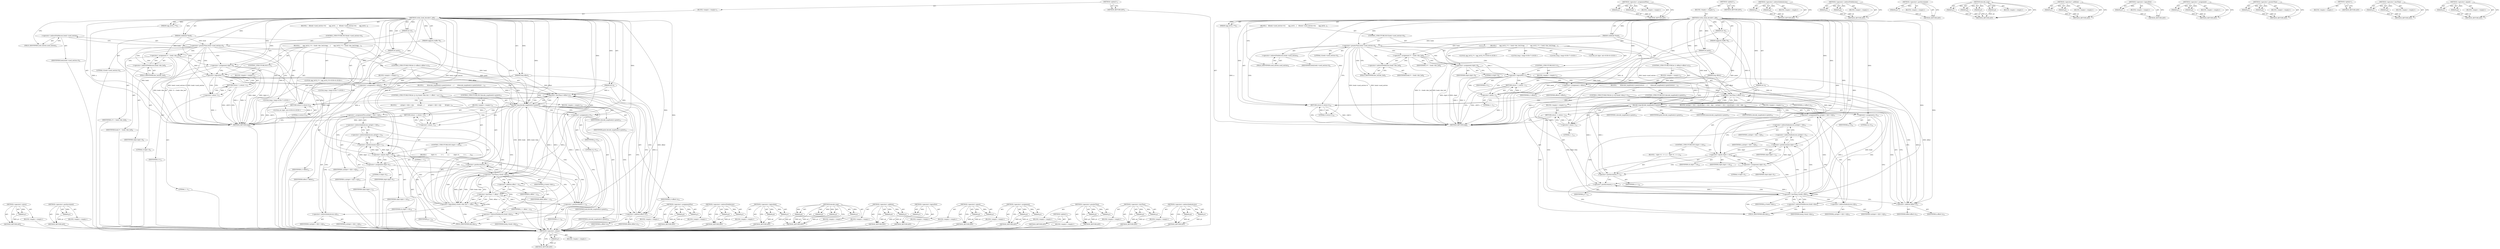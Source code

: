 digraph "&lt;operator&gt;.indirectIndexAccess" {
vulnerable_145 [label=<(METHOD,&lt;operator&gt;.minus)>];
vulnerable_146 [label=<(PARAM,p1)>];
vulnerable_147 [label=<(BLOCK,&lt;empty&gt;,&lt;empty&gt;)>];
vulnerable_148 [label=<(METHOD_RETURN,ANY)>];
vulnerable_170 [label=<(METHOD,&lt;operator&gt;.assignmentPlus)>];
vulnerable_171 [label=<(PARAM,p1)>];
vulnerable_172 [label=<(PARAM,p2)>];
vulnerable_173 [label=<(BLOCK,&lt;empty&gt;,&lt;empty&gt;)>];
vulnerable_174 [label=<(METHOD_RETURN,ANY)>];
vulnerable_6 [label=<(METHOD,&lt;global&gt;)<SUB>1</SUB>>];
vulnerable_7 [label=<(BLOCK,&lt;empty&gt;,&lt;empty&gt;)<SUB>1</SUB>>];
vulnerable_8 [label=<(METHOD,vorbis_book_decodevv_add)<SUB>1</SUB>>];
vulnerable_9 [label=<(PARAM,codebook *book)<SUB>1</SUB>>];
vulnerable_10 [label=<(PARAM,ogg_int32_t **a)<SUB>1</SUB>>];
vulnerable_11 [label=<(PARAM,long offset)<SUB>2</SUB>>];
vulnerable_12 [label=<(PARAM,int ch)<SUB>2</SUB>>];
vulnerable_13 [label=<(PARAM,oggpack_buffer *b)<SUB>3</SUB>>];
vulnerable_14 [label=<(PARAM,int n)<SUB>3</SUB>>];
vulnerable_15 [label=<(PARAM,int point)<SUB>3</SUB>>];
vulnerable_16 [label=<(BLOCK,{
   if(book-&gt;used_entries&gt;0){
 
     ogg_int32...,{
   if(book-&gt;used_entries&gt;0){
 
     ogg_int32...)<SUB>3</SUB>>];
vulnerable_17 [label=<(CONTROL_STRUCTURE,IF,if (book-&gt;used_entries&gt;0))<SUB>4</SUB>>];
vulnerable_18 [label=<(&lt;operator&gt;.greaterThan,book-&gt;used_entries&gt;0)<SUB>4</SUB>>];
vulnerable_19 [label=<(&lt;operator&gt;.indirectFieldAccess,book-&gt;used_entries)<SUB>4</SUB>>];
vulnerable_20 [label=<(IDENTIFIER,book,book-&gt;used_entries&gt;0)<SUB>4</SUB>>];
vulnerable_21 [label=<(FIELD_IDENTIFIER,used_entries,used_entries)<SUB>4</SUB>>];
vulnerable_22 [label=<(LITERAL,0,book-&gt;used_entries&gt;0)<SUB>4</SUB>>];
vulnerable_23 [label=<(BLOCK,{
 
     ogg_int32_t *v = book-&gt;dec_buf;//(ogg_...,{
 
     ogg_int32_t *v = book-&gt;dec_buf;//(ogg_...)<SUB>4</SUB>>];
vulnerable_24 [label="<(LOCAL,ogg_int32_t* v: ogg_int32_t*)<SUB>6</SUB>>"];
vulnerable_25 [label=<(&lt;operator&gt;.assignment,*v = book-&gt;dec_buf)<SUB>6</SUB>>];
vulnerable_26 [label=<(IDENTIFIER,v,*v = book-&gt;dec_buf)<SUB>6</SUB>>];
vulnerable_27 [label=<(&lt;operator&gt;.indirectFieldAccess,book-&gt;dec_buf)<SUB>6</SUB>>];
vulnerable_28 [label=<(IDENTIFIER,book,*v = book-&gt;dec_buf)<SUB>6</SUB>>];
vulnerable_29 [label=<(FIELD_IDENTIFIER,dec_buf,dec_buf)<SUB>6</SUB>>];
vulnerable_30 [label="<(LOCAL,long i: long)<SUB>7</SUB>>"];
vulnerable_31 [label="<(LOCAL,long j: long)<SUB>7</SUB>>"];
vulnerable_32 [label="<(LOCAL,int chptr: int)<SUB>8</SUB>>"];
vulnerable_33 [label=<(&lt;operator&gt;.assignment,chptr=0)<SUB>8</SUB>>];
vulnerable_34 [label=<(IDENTIFIER,chptr,chptr=0)<SUB>8</SUB>>];
vulnerable_35 [label=<(LITERAL,0,chptr=0)<SUB>8</SUB>>];
vulnerable_36 [label=<(CONTROL_STRUCTURE,IF,if (!v))<SUB>11</SUB>>];
vulnerable_37 [label=<(&lt;operator&gt;.logicalNot,!v)<SUB>11</SUB>>];
vulnerable_38 [label=<(IDENTIFIER,v,!v)<SUB>11</SUB>>];
vulnerable_39 [label=<(BLOCK,&lt;empty&gt;,&lt;empty&gt;)<SUB>11</SUB>>];
vulnerable_40 [label=<(RETURN,return -1;,return -1;)<SUB>11</SUB>>];
vulnerable_41 [label=<(&lt;operator&gt;.minus,-1)<SUB>11</SUB>>];
vulnerable_42 [label=<(LITERAL,1,-1)<SUB>11</SUB>>];
vulnerable_43 [label=<(CONTROL_STRUCTURE,FOR,for (i=offset;i&lt;offset+n;))<SUB>12</SUB>>];
vulnerable_44 [label=<(BLOCK,&lt;empty&gt;,&lt;empty&gt;)<SUB>12</SUB>>];
vulnerable_45 [label=<(&lt;operator&gt;.assignment,i=offset)<SUB>12</SUB>>];
vulnerable_46 [label=<(IDENTIFIER,i,i=offset)<SUB>12</SUB>>];
vulnerable_47 [label=<(IDENTIFIER,offset,i=offset)<SUB>12</SUB>>];
vulnerable_48 [label=<(&lt;operator&gt;.lessThan,i&lt;offset+n)<SUB>12</SUB>>];
vulnerable_49 [label=<(IDENTIFIER,i,i&lt;offset+n)<SUB>12</SUB>>];
vulnerable_50 [label=<(&lt;operator&gt;.addition,offset+n)<SUB>12</SUB>>];
vulnerable_51 [label=<(IDENTIFIER,offset,offset+n)<SUB>12</SUB>>];
vulnerable_52 [label=<(IDENTIFIER,n,offset+n)<SUB>12</SUB>>];
vulnerable_53 [label=<(BLOCK,{
       if(decode_map(book,b,v,point))return -...,{
       if(decode_map(book,b,v,point))return -...)<SUB>12</SUB>>];
vulnerable_54 [label=<(CONTROL_STRUCTURE,IF,if (decode_map(book,b,v,point)))<SUB>13</SUB>>];
vulnerable_55 [label=<(decode_map,decode_map(book,b,v,point))<SUB>13</SUB>>];
vulnerable_56 [label=<(IDENTIFIER,book,decode_map(book,b,v,point))<SUB>13</SUB>>];
vulnerable_57 [label=<(IDENTIFIER,b,decode_map(book,b,v,point))<SUB>13</SUB>>];
vulnerable_58 [label=<(IDENTIFIER,v,decode_map(book,b,v,point))<SUB>13</SUB>>];
vulnerable_59 [label=<(IDENTIFIER,point,decode_map(book,b,v,point))<SUB>13</SUB>>];
vulnerable_60 [label=<(BLOCK,&lt;empty&gt;,&lt;empty&gt;)<SUB>13</SUB>>];
vulnerable_61 [label=<(RETURN,return -1;,return -1;)<SUB>13</SUB>>];
vulnerable_62 [label=<(&lt;operator&gt;.minus,-1)<SUB>13</SUB>>];
vulnerable_63 [label=<(LITERAL,1,-1)<SUB>13</SUB>>];
vulnerable_64 [label=<(CONTROL_STRUCTURE,FOR,for (j=0;j&lt;book-&gt;dim;j++))<SUB>14</SUB>>];
vulnerable_65 [label=<(BLOCK,&lt;empty&gt;,&lt;empty&gt;)<SUB>14</SUB>>];
vulnerable_66 [label=<(&lt;operator&gt;.assignment,j=0)<SUB>14</SUB>>];
vulnerable_67 [label=<(IDENTIFIER,j,j=0)<SUB>14</SUB>>];
vulnerable_68 [label=<(LITERAL,0,j=0)<SUB>14</SUB>>];
vulnerable_69 [label=<(&lt;operator&gt;.lessThan,j&lt;book-&gt;dim)<SUB>14</SUB>>];
vulnerable_70 [label=<(IDENTIFIER,j,j&lt;book-&gt;dim)<SUB>14</SUB>>];
vulnerable_71 [label=<(&lt;operator&gt;.indirectFieldAccess,book-&gt;dim)<SUB>14</SUB>>];
vulnerable_72 [label=<(IDENTIFIER,book,j&lt;book-&gt;dim)<SUB>14</SUB>>];
vulnerable_73 [label=<(FIELD_IDENTIFIER,dim,dim)<SUB>14</SUB>>];
vulnerable_74 [label=<(&lt;operator&gt;.postIncrement,j++)<SUB>14</SUB>>];
vulnerable_75 [label=<(IDENTIFIER,j,j++)<SUB>14</SUB>>];
vulnerable_76 [label=<(BLOCK,{
	a[chptr++][i]+=v[j];
	if(chptr==ch){
	  chpt...,{
	a[chptr++][i]+=v[j];
	if(chptr==ch){
	  chpt...)<SUB>14</SUB>>];
vulnerable_77 [label=<(&lt;operator&gt;.assignmentPlus,a[chptr++][i]+=v[j])<SUB>15</SUB>>];
vulnerable_78 [label=<(&lt;operator&gt;.indirectIndexAccess,a[chptr++][i])<SUB>15</SUB>>];
vulnerable_79 [label=<(&lt;operator&gt;.indirectIndexAccess,a[chptr++])<SUB>15</SUB>>];
vulnerable_80 [label=<(IDENTIFIER,a,a[chptr++][i]+=v[j])<SUB>15</SUB>>];
vulnerable_81 [label=<(&lt;operator&gt;.postIncrement,chptr++)<SUB>15</SUB>>];
vulnerable_82 [label=<(IDENTIFIER,chptr,chptr++)<SUB>15</SUB>>];
vulnerable_83 [label=<(IDENTIFIER,i,a[chptr++][i]+=v[j])<SUB>15</SUB>>];
vulnerable_84 [label=<(&lt;operator&gt;.indirectIndexAccess,v[j])<SUB>15</SUB>>];
vulnerable_85 [label=<(IDENTIFIER,v,a[chptr++][i]+=v[j])<SUB>15</SUB>>];
vulnerable_86 [label=<(IDENTIFIER,j,a[chptr++][i]+=v[j])<SUB>15</SUB>>];
vulnerable_87 [label=<(CONTROL_STRUCTURE,IF,if (chptr==ch))<SUB>16</SUB>>];
vulnerable_88 [label=<(&lt;operator&gt;.equals,chptr==ch)<SUB>16</SUB>>];
vulnerable_89 [label=<(IDENTIFIER,chptr,chptr==ch)<SUB>16</SUB>>];
vulnerable_90 [label=<(IDENTIFIER,ch,chptr==ch)<SUB>16</SUB>>];
vulnerable_91 [label=<(BLOCK,{
	  chptr=0;
	  i++;
	},{
	  chptr=0;
	  i++;
	})<SUB>16</SUB>>];
vulnerable_92 [label=<(&lt;operator&gt;.assignment,chptr=0)<SUB>17</SUB>>];
vulnerable_93 [label=<(IDENTIFIER,chptr,chptr=0)<SUB>17</SUB>>];
vulnerable_94 [label=<(LITERAL,0,chptr=0)<SUB>17</SUB>>];
vulnerable_95 [label=<(&lt;operator&gt;.postIncrement,i++)<SUB>18</SUB>>];
vulnerable_96 [label=<(IDENTIFIER,i,i++)<SUB>18</SUB>>];
vulnerable_97 [label=<(RETURN,return 0;,return 0;)<SUB>24</SUB>>];
vulnerable_98 [label=<(LITERAL,0,return 0;)<SUB>24</SUB>>];
vulnerable_99 [label=<(METHOD_RETURN,long)<SUB>1</SUB>>];
vulnerable_101 [label=<(METHOD_RETURN,ANY)<SUB>1</SUB>>];
vulnerable_175 [label=<(METHOD,&lt;operator&gt;.indirectIndexAccess)>];
vulnerable_176 [label=<(PARAM,p1)>];
vulnerable_177 [label=<(PARAM,p2)>];
vulnerable_178 [label=<(BLOCK,&lt;empty&gt;,&lt;empty&gt;)>];
vulnerable_179 [label=<(METHOD_RETURN,ANY)>];
vulnerable_131 [label=<(METHOD,&lt;operator&gt;.indirectFieldAccess)>];
vulnerable_132 [label=<(PARAM,p1)>];
vulnerable_133 [label=<(PARAM,p2)>];
vulnerable_134 [label=<(BLOCK,&lt;empty&gt;,&lt;empty&gt;)>];
vulnerable_135 [label=<(METHOD_RETURN,ANY)>];
vulnerable_166 [label=<(METHOD,&lt;operator&gt;.postIncrement)>];
vulnerable_167 [label=<(PARAM,p1)>];
vulnerable_168 [label=<(BLOCK,&lt;empty&gt;,&lt;empty&gt;)>];
vulnerable_169 [label=<(METHOD_RETURN,ANY)>];
vulnerable_159 [label=<(METHOD,decode_map)>];
vulnerable_160 [label=<(PARAM,p1)>];
vulnerable_161 [label=<(PARAM,p2)>];
vulnerable_162 [label=<(PARAM,p3)>];
vulnerable_163 [label=<(PARAM,p4)>];
vulnerable_164 [label=<(BLOCK,&lt;empty&gt;,&lt;empty&gt;)>];
vulnerable_165 [label=<(METHOD_RETURN,ANY)>];
vulnerable_154 [label=<(METHOD,&lt;operator&gt;.addition)>];
vulnerable_155 [label=<(PARAM,p1)>];
vulnerable_156 [label=<(PARAM,p2)>];
vulnerable_157 [label=<(BLOCK,&lt;empty&gt;,&lt;empty&gt;)>];
vulnerable_158 [label=<(METHOD_RETURN,ANY)>];
vulnerable_141 [label=<(METHOD,&lt;operator&gt;.logicalNot)>];
vulnerable_142 [label=<(PARAM,p1)>];
vulnerable_143 [label=<(BLOCK,&lt;empty&gt;,&lt;empty&gt;)>];
vulnerable_144 [label=<(METHOD_RETURN,ANY)>];
vulnerable_136 [label=<(METHOD,&lt;operator&gt;.assignment)>];
vulnerable_137 [label=<(PARAM,p1)>];
vulnerable_138 [label=<(PARAM,p2)>];
vulnerable_139 [label=<(BLOCK,&lt;empty&gt;,&lt;empty&gt;)>];
vulnerable_140 [label=<(METHOD_RETURN,ANY)>];
vulnerable_126 [label=<(METHOD,&lt;operator&gt;.greaterThan)>];
vulnerable_127 [label=<(PARAM,p1)>];
vulnerable_128 [label=<(PARAM,p2)>];
vulnerable_129 [label=<(BLOCK,&lt;empty&gt;,&lt;empty&gt;)>];
vulnerable_130 [label=<(METHOD_RETURN,ANY)>];
vulnerable_120 [label=<(METHOD,&lt;global&gt;)<SUB>1</SUB>>];
vulnerable_121 [label=<(BLOCK,&lt;empty&gt;,&lt;empty&gt;)>];
vulnerable_122 [label=<(METHOD_RETURN,ANY)>];
vulnerable_149 [label=<(METHOD,&lt;operator&gt;.lessThan)>];
vulnerable_150 [label=<(PARAM,p1)>];
vulnerable_151 [label=<(PARAM,p2)>];
vulnerable_152 [label=<(BLOCK,&lt;empty&gt;,&lt;empty&gt;)>];
vulnerable_153 [label=<(METHOD_RETURN,ANY)>];
vulnerable_180 [label=<(METHOD,&lt;operator&gt;.equals)>];
vulnerable_181 [label=<(PARAM,p1)>];
vulnerable_182 [label=<(PARAM,p2)>];
vulnerable_183 [label=<(BLOCK,&lt;empty&gt;,&lt;empty&gt;)>];
vulnerable_184 [label=<(METHOD_RETURN,ANY)>];
fixed_151 [label=<(METHOD,&lt;operator&gt;.minus)>];
fixed_152 [label=<(PARAM,p1)>];
fixed_153 [label=<(BLOCK,&lt;empty&gt;,&lt;empty&gt;)>];
fixed_154 [label=<(METHOD_RETURN,ANY)>];
fixed_177 [label=<(METHOD,&lt;operator&gt;.postIncrement)>];
fixed_178 [label=<(PARAM,p1)>];
fixed_179 [label=<(BLOCK,&lt;empty&gt;,&lt;empty&gt;)>];
fixed_180 [label=<(METHOD_RETURN,ANY)>];
fixed_6 [label=<(METHOD,&lt;global&gt;)<SUB>1</SUB>>];
fixed_7 [label=<(BLOCK,&lt;empty&gt;,&lt;empty&gt;)<SUB>1</SUB>>];
fixed_8 [label=<(METHOD,vorbis_book_decodevv_add)<SUB>1</SUB>>];
fixed_9 [label=<(PARAM,codebook *book)<SUB>1</SUB>>];
fixed_10 [label=<(PARAM,ogg_int32_t **a)<SUB>1</SUB>>];
fixed_11 [label=<(PARAM,long offset)<SUB>2</SUB>>];
fixed_12 [label=<(PARAM,int ch)<SUB>2</SUB>>];
fixed_13 [label=<(PARAM,oggpack_buffer *b)<SUB>3</SUB>>];
fixed_14 [label=<(PARAM,int n)<SUB>3</SUB>>];
fixed_15 [label=<(PARAM,int point)<SUB>3</SUB>>];
fixed_16 [label=<(BLOCK,{
   if(book-&gt;used_entries&gt;0){
 
     ogg_int32...,{
   if(book-&gt;used_entries&gt;0){
 
     ogg_int32...)<SUB>3</SUB>>];
fixed_17 [label=<(CONTROL_STRUCTURE,IF,if (book-&gt;used_entries&gt;0))<SUB>4</SUB>>];
fixed_18 [label=<(&lt;operator&gt;.greaterThan,book-&gt;used_entries&gt;0)<SUB>4</SUB>>];
fixed_19 [label=<(&lt;operator&gt;.indirectFieldAccess,book-&gt;used_entries)<SUB>4</SUB>>];
fixed_20 [label=<(IDENTIFIER,book,book-&gt;used_entries&gt;0)<SUB>4</SUB>>];
fixed_21 [label=<(FIELD_IDENTIFIER,used_entries,used_entries)<SUB>4</SUB>>];
fixed_22 [label=<(LITERAL,0,book-&gt;used_entries&gt;0)<SUB>4</SUB>>];
fixed_23 [label=<(BLOCK,{
 
     ogg_int32_t *v = book-&gt;dec_buf;//(ogg_...,{
 
     ogg_int32_t *v = book-&gt;dec_buf;//(ogg_...)<SUB>4</SUB>>];
fixed_24 [label="<(LOCAL,ogg_int32_t* v: ogg_int32_t*)<SUB>6</SUB>>"];
fixed_25 [label=<(&lt;operator&gt;.assignment,*v = book-&gt;dec_buf)<SUB>6</SUB>>];
fixed_26 [label=<(IDENTIFIER,v,*v = book-&gt;dec_buf)<SUB>6</SUB>>];
fixed_27 [label=<(&lt;operator&gt;.indirectFieldAccess,book-&gt;dec_buf)<SUB>6</SUB>>];
fixed_28 [label=<(IDENTIFIER,book,*v = book-&gt;dec_buf)<SUB>6</SUB>>];
fixed_29 [label=<(FIELD_IDENTIFIER,dec_buf,dec_buf)<SUB>6</SUB>>];
fixed_30 [label="<(LOCAL,long i: long)<SUB>7</SUB>>"];
fixed_31 [label="<(LOCAL,long j: long)<SUB>7</SUB>>"];
fixed_32 [label="<(LOCAL,int chptr: int)<SUB>8</SUB>>"];
fixed_33 [label=<(&lt;operator&gt;.assignment,chptr=0)<SUB>8</SUB>>];
fixed_34 [label=<(IDENTIFIER,chptr,chptr=0)<SUB>8</SUB>>];
fixed_35 [label=<(LITERAL,0,chptr=0)<SUB>8</SUB>>];
fixed_36 [label=<(CONTROL_STRUCTURE,IF,if (!v))<SUB>11</SUB>>];
fixed_37 [label=<(&lt;operator&gt;.logicalNot,!v)<SUB>11</SUB>>];
fixed_38 [label=<(IDENTIFIER,v,!v)<SUB>11</SUB>>];
fixed_39 [label=<(BLOCK,&lt;empty&gt;,&lt;empty&gt;)<SUB>11</SUB>>];
fixed_40 [label=<(RETURN,return -1;,return -1;)<SUB>11</SUB>>];
fixed_41 [label=<(&lt;operator&gt;.minus,-1)<SUB>11</SUB>>];
fixed_42 [label=<(LITERAL,1,-1)<SUB>11</SUB>>];
fixed_43 [label=<(CONTROL_STRUCTURE,FOR,for (i=offset;i&lt;offset+n;))<SUB>12</SUB>>];
fixed_44 [label=<(BLOCK,&lt;empty&gt;,&lt;empty&gt;)<SUB>12</SUB>>];
fixed_45 [label=<(&lt;operator&gt;.assignment,i=offset)<SUB>12</SUB>>];
fixed_46 [label=<(IDENTIFIER,i,i=offset)<SUB>12</SUB>>];
fixed_47 [label=<(IDENTIFIER,offset,i=offset)<SUB>12</SUB>>];
fixed_48 [label=<(&lt;operator&gt;.lessThan,i&lt;offset+n)<SUB>12</SUB>>];
fixed_49 [label=<(IDENTIFIER,i,i&lt;offset+n)<SUB>12</SUB>>];
fixed_50 [label=<(&lt;operator&gt;.addition,offset+n)<SUB>12</SUB>>];
fixed_51 [label=<(IDENTIFIER,offset,offset+n)<SUB>12</SUB>>];
fixed_52 [label=<(IDENTIFIER,n,offset+n)<SUB>12</SUB>>];
fixed_53 [label=<(BLOCK,{
       if(decode_map(book,b,v,point))return -...,{
       if(decode_map(book,b,v,point))return -...)<SUB>12</SUB>>];
fixed_54 [label=<(CONTROL_STRUCTURE,IF,if (decode_map(book,b,v,point)))<SUB>13</SUB>>];
fixed_55 [label=<(decode_map,decode_map(book,b,v,point))<SUB>13</SUB>>];
fixed_56 [label=<(IDENTIFIER,book,decode_map(book,b,v,point))<SUB>13</SUB>>];
fixed_57 [label=<(IDENTIFIER,b,decode_map(book,b,v,point))<SUB>13</SUB>>];
fixed_58 [label=<(IDENTIFIER,v,decode_map(book,b,v,point))<SUB>13</SUB>>];
fixed_59 [label=<(IDENTIFIER,point,decode_map(book,b,v,point))<SUB>13</SUB>>];
fixed_60 [label=<(BLOCK,&lt;empty&gt;,&lt;empty&gt;)<SUB>13</SUB>>];
fixed_61 [label=<(RETURN,return -1;,return -1;)<SUB>13</SUB>>];
fixed_62 [label=<(&lt;operator&gt;.minus,-1)<SUB>13</SUB>>];
fixed_63 [label=<(LITERAL,1,-1)<SUB>13</SUB>>];
fixed_64 [label=<(CONTROL_STRUCTURE,FOR,for (j=0;j&lt;book-&gt;dim &amp;&amp; i &lt; offset + n;j++))<SUB>14</SUB>>];
fixed_65 [label=<(BLOCK,&lt;empty&gt;,&lt;empty&gt;)<SUB>14</SUB>>];
fixed_66 [label=<(&lt;operator&gt;.assignment,j=0)<SUB>14</SUB>>];
fixed_67 [label=<(IDENTIFIER,j,j=0)<SUB>14</SUB>>];
fixed_68 [label=<(LITERAL,0,j=0)<SUB>14</SUB>>];
fixed_69 [label=<(&lt;operator&gt;.logicalAnd,j&lt;book-&gt;dim &amp;&amp; i &lt; offset + n)<SUB>14</SUB>>];
fixed_70 [label=<(&lt;operator&gt;.lessThan,j&lt;book-&gt;dim)<SUB>14</SUB>>];
fixed_71 [label=<(IDENTIFIER,j,j&lt;book-&gt;dim)<SUB>14</SUB>>];
fixed_72 [label=<(&lt;operator&gt;.indirectFieldAccess,book-&gt;dim)<SUB>14</SUB>>];
fixed_73 [label=<(IDENTIFIER,book,j&lt;book-&gt;dim)<SUB>14</SUB>>];
fixed_74 [label=<(FIELD_IDENTIFIER,dim,dim)<SUB>14</SUB>>];
fixed_75 [label=<(&lt;operator&gt;.lessThan,i &lt; offset + n)<SUB>14</SUB>>];
fixed_76 [label=<(IDENTIFIER,i,i &lt; offset + n)<SUB>14</SUB>>];
fixed_77 [label=<(&lt;operator&gt;.addition,offset + n)<SUB>14</SUB>>];
fixed_78 [label=<(IDENTIFIER,offset,offset + n)<SUB>14</SUB>>];
fixed_79 [label=<(IDENTIFIER,n,offset + n)<SUB>14</SUB>>];
fixed_80 [label=<(&lt;operator&gt;.postIncrement,j++)<SUB>14</SUB>>];
fixed_81 [label=<(IDENTIFIER,j,j++)<SUB>14</SUB>>];
fixed_82 [label=<(BLOCK,{
        a[chptr++][i]+=v[j];
        if(chptr...,{
        a[chptr++][i]+=v[j];
        if(chptr...)<SUB>14</SUB>>];
fixed_83 [label=<(&lt;operator&gt;.assignmentPlus,a[chptr++][i]+=v[j])<SUB>15</SUB>>];
fixed_84 [label=<(&lt;operator&gt;.indirectIndexAccess,a[chptr++][i])<SUB>15</SUB>>];
fixed_85 [label=<(&lt;operator&gt;.indirectIndexAccess,a[chptr++])<SUB>15</SUB>>];
fixed_86 [label=<(IDENTIFIER,a,a[chptr++][i]+=v[j])<SUB>15</SUB>>];
fixed_87 [label=<(&lt;operator&gt;.postIncrement,chptr++)<SUB>15</SUB>>];
fixed_88 [label=<(IDENTIFIER,chptr,chptr++)<SUB>15</SUB>>];
fixed_89 [label=<(IDENTIFIER,i,a[chptr++][i]+=v[j])<SUB>15</SUB>>];
fixed_90 [label=<(&lt;operator&gt;.indirectIndexAccess,v[j])<SUB>15</SUB>>];
fixed_91 [label=<(IDENTIFIER,v,a[chptr++][i]+=v[j])<SUB>15</SUB>>];
fixed_92 [label=<(IDENTIFIER,j,a[chptr++][i]+=v[j])<SUB>15</SUB>>];
fixed_93 [label=<(CONTROL_STRUCTURE,IF,if (chptr==ch))<SUB>16</SUB>>];
fixed_94 [label=<(&lt;operator&gt;.equals,chptr==ch)<SUB>16</SUB>>];
fixed_95 [label=<(IDENTIFIER,chptr,chptr==ch)<SUB>16</SUB>>];
fixed_96 [label=<(IDENTIFIER,ch,chptr==ch)<SUB>16</SUB>>];
fixed_97 [label=<(BLOCK,{
          chptr=0;
          i++;
        },{
          chptr=0;
          i++;
        })<SUB>16</SUB>>];
fixed_98 [label=<(&lt;operator&gt;.assignment,chptr=0)<SUB>17</SUB>>];
fixed_99 [label=<(IDENTIFIER,chptr,chptr=0)<SUB>17</SUB>>];
fixed_100 [label=<(LITERAL,0,chptr=0)<SUB>17</SUB>>];
fixed_101 [label=<(&lt;operator&gt;.postIncrement,i++)<SUB>18</SUB>>];
fixed_102 [label=<(IDENTIFIER,i,i++)<SUB>18</SUB>>];
fixed_103 [label=<(RETURN,return 0;,return 0;)<SUB>24</SUB>>];
fixed_104 [label=<(LITERAL,0,return 0;)<SUB>24</SUB>>];
fixed_105 [label=<(METHOD_RETURN,long)<SUB>1</SUB>>];
fixed_107 [label=<(METHOD_RETURN,ANY)<SUB>1</SUB>>];
fixed_181 [label=<(METHOD,&lt;operator&gt;.assignmentPlus)>];
fixed_182 [label=<(PARAM,p1)>];
fixed_183 [label=<(PARAM,p2)>];
fixed_184 [label=<(BLOCK,&lt;empty&gt;,&lt;empty&gt;)>];
fixed_185 [label=<(METHOD_RETURN,ANY)>];
fixed_137 [label=<(METHOD,&lt;operator&gt;.indirectFieldAccess)>];
fixed_138 [label=<(PARAM,p1)>];
fixed_139 [label=<(PARAM,p2)>];
fixed_140 [label=<(BLOCK,&lt;empty&gt;,&lt;empty&gt;)>];
fixed_141 [label=<(METHOD_RETURN,ANY)>];
fixed_172 [label=<(METHOD,&lt;operator&gt;.logicalAnd)>];
fixed_173 [label=<(PARAM,p1)>];
fixed_174 [label=<(PARAM,p2)>];
fixed_175 [label=<(BLOCK,&lt;empty&gt;,&lt;empty&gt;)>];
fixed_176 [label=<(METHOD_RETURN,ANY)>];
fixed_165 [label=<(METHOD,decode_map)>];
fixed_166 [label=<(PARAM,p1)>];
fixed_167 [label=<(PARAM,p2)>];
fixed_168 [label=<(PARAM,p3)>];
fixed_169 [label=<(PARAM,p4)>];
fixed_170 [label=<(BLOCK,&lt;empty&gt;,&lt;empty&gt;)>];
fixed_171 [label=<(METHOD_RETURN,ANY)>];
fixed_160 [label=<(METHOD,&lt;operator&gt;.addition)>];
fixed_161 [label=<(PARAM,p1)>];
fixed_162 [label=<(PARAM,p2)>];
fixed_163 [label=<(BLOCK,&lt;empty&gt;,&lt;empty&gt;)>];
fixed_164 [label=<(METHOD_RETURN,ANY)>];
fixed_147 [label=<(METHOD,&lt;operator&gt;.logicalNot)>];
fixed_148 [label=<(PARAM,p1)>];
fixed_149 [label=<(BLOCK,&lt;empty&gt;,&lt;empty&gt;)>];
fixed_150 [label=<(METHOD_RETURN,ANY)>];
fixed_191 [label=<(METHOD,&lt;operator&gt;.equals)>];
fixed_192 [label=<(PARAM,p1)>];
fixed_193 [label=<(PARAM,p2)>];
fixed_194 [label=<(BLOCK,&lt;empty&gt;,&lt;empty&gt;)>];
fixed_195 [label=<(METHOD_RETURN,ANY)>];
fixed_142 [label=<(METHOD,&lt;operator&gt;.assignment)>];
fixed_143 [label=<(PARAM,p1)>];
fixed_144 [label=<(PARAM,p2)>];
fixed_145 [label=<(BLOCK,&lt;empty&gt;,&lt;empty&gt;)>];
fixed_146 [label=<(METHOD_RETURN,ANY)>];
fixed_132 [label=<(METHOD,&lt;operator&gt;.greaterThan)>];
fixed_133 [label=<(PARAM,p1)>];
fixed_134 [label=<(PARAM,p2)>];
fixed_135 [label=<(BLOCK,&lt;empty&gt;,&lt;empty&gt;)>];
fixed_136 [label=<(METHOD_RETURN,ANY)>];
fixed_126 [label=<(METHOD,&lt;global&gt;)<SUB>1</SUB>>];
fixed_127 [label=<(BLOCK,&lt;empty&gt;,&lt;empty&gt;)>];
fixed_128 [label=<(METHOD_RETURN,ANY)>];
fixed_155 [label=<(METHOD,&lt;operator&gt;.lessThan)>];
fixed_156 [label=<(PARAM,p1)>];
fixed_157 [label=<(PARAM,p2)>];
fixed_158 [label=<(BLOCK,&lt;empty&gt;,&lt;empty&gt;)>];
fixed_159 [label=<(METHOD_RETURN,ANY)>];
fixed_186 [label=<(METHOD,&lt;operator&gt;.indirectIndexAccess)>];
fixed_187 [label=<(PARAM,p1)>];
fixed_188 [label=<(PARAM,p2)>];
fixed_189 [label=<(BLOCK,&lt;empty&gt;,&lt;empty&gt;)>];
fixed_190 [label=<(METHOD_RETURN,ANY)>];
vulnerable_145 -> vulnerable_146  [key=0, label="AST: "];
vulnerable_145 -> vulnerable_146  [key=1, label="DDG: "];
vulnerable_145 -> vulnerable_147  [key=0, label="AST: "];
vulnerable_145 -> vulnerable_148  [key=0, label="AST: "];
vulnerable_145 -> vulnerable_148  [key=1, label="CFG: "];
vulnerable_146 -> vulnerable_148  [key=0, label="DDG: p1"];
vulnerable_170 -> vulnerable_171  [key=0, label="AST: "];
vulnerable_170 -> vulnerable_171  [key=1, label="DDG: "];
vulnerable_170 -> vulnerable_173  [key=0, label="AST: "];
vulnerable_170 -> vulnerable_172  [key=0, label="AST: "];
vulnerable_170 -> vulnerable_172  [key=1, label="DDG: "];
vulnerable_170 -> vulnerable_174  [key=0, label="AST: "];
vulnerable_170 -> vulnerable_174  [key=1, label="CFG: "];
vulnerable_171 -> vulnerable_174  [key=0, label="DDG: p1"];
vulnerable_172 -> vulnerable_174  [key=0, label="DDG: p2"];
vulnerable_6 -> vulnerable_7  [key=0, label="AST: "];
vulnerable_6 -> vulnerable_101  [key=0, label="AST: "];
vulnerable_6 -> vulnerable_101  [key=1, label="CFG: "];
vulnerable_7 -> vulnerable_8  [key=0, label="AST: "];
vulnerable_8 -> vulnerable_9  [key=0, label="AST: "];
vulnerable_8 -> vulnerable_9  [key=1, label="DDG: "];
vulnerable_8 -> vulnerable_10  [key=0, label="AST: "];
vulnerable_8 -> vulnerable_10  [key=1, label="DDG: "];
vulnerable_8 -> vulnerable_11  [key=0, label="AST: "];
vulnerable_8 -> vulnerable_11  [key=1, label="DDG: "];
vulnerable_8 -> vulnerable_12  [key=0, label="AST: "];
vulnerable_8 -> vulnerable_12  [key=1, label="DDG: "];
vulnerable_8 -> vulnerable_13  [key=0, label="AST: "];
vulnerable_8 -> vulnerable_13  [key=1, label="DDG: "];
vulnerable_8 -> vulnerable_14  [key=0, label="AST: "];
vulnerable_8 -> vulnerable_14  [key=1, label="DDG: "];
vulnerable_8 -> vulnerable_15  [key=0, label="AST: "];
vulnerable_8 -> vulnerable_15  [key=1, label="DDG: "];
vulnerable_8 -> vulnerable_16  [key=0, label="AST: "];
vulnerable_8 -> vulnerable_99  [key=0, label="AST: "];
vulnerable_8 -> vulnerable_21  [key=0, label="CFG: "];
vulnerable_8 -> vulnerable_97  [key=0, label="DDG: "];
vulnerable_8 -> vulnerable_98  [key=0, label="DDG: "];
vulnerable_8 -> vulnerable_18  [key=0, label="DDG: "];
vulnerable_8 -> vulnerable_33  [key=0, label="DDG: "];
vulnerable_8 -> vulnerable_37  [key=0, label="DDG: "];
vulnerable_8 -> vulnerable_45  [key=0, label="DDG: "];
vulnerable_8 -> vulnerable_48  [key=0, label="DDG: "];
vulnerable_8 -> vulnerable_50  [key=0, label="DDG: "];
vulnerable_8 -> vulnerable_41  [key=0, label="DDG: "];
vulnerable_8 -> vulnerable_55  [key=0, label="DDG: "];
vulnerable_8 -> vulnerable_66  [key=0, label="DDG: "];
vulnerable_8 -> vulnerable_69  [key=0, label="DDG: "];
vulnerable_8 -> vulnerable_74  [key=0, label="DDG: "];
vulnerable_8 -> vulnerable_62  [key=0, label="DDG: "];
vulnerable_8 -> vulnerable_88  [key=0, label="DDG: "];
vulnerable_8 -> vulnerable_92  [key=0, label="DDG: "];
vulnerable_8 -> vulnerable_95  [key=0, label="DDG: "];
vulnerable_8 -> vulnerable_81  [key=0, label="DDG: "];
vulnerable_9 -> vulnerable_99  [key=0, label="DDG: book"];
vulnerable_9 -> vulnerable_18  [key=0, label="DDG: book"];
vulnerable_9 -> vulnerable_25  [key=0, label="DDG: book"];
vulnerable_9 -> vulnerable_55  [key=0, label="DDG: book"];
vulnerable_10 -> vulnerable_99  [key=0, label="DDG: a"];
vulnerable_11 -> vulnerable_99  [key=0, label="DDG: offset"];
vulnerable_11 -> vulnerable_45  [key=0, label="DDG: offset"];
vulnerable_11 -> vulnerable_48  [key=0, label="DDG: offset"];
vulnerable_11 -> vulnerable_50  [key=0, label="DDG: offset"];
vulnerable_12 -> vulnerable_99  [key=0, label="DDG: ch"];
vulnerable_12 -> vulnerable_88  [key=0, label="DDG: ch"];
vulnerable_13 -> vulnerable_99  [key=0, label="DDG: b"];
vulnerable_13 -> vulnerable_55  [key=0, label="DDG: b"];
vulnerable_14 -> vulnerable_99  [key=0, label="DDG: n"];
vulnerable_14 -> vulnerable_48  [key=0, label="DDG: n"];
vulnerable_14 -> vulnerable_50  [key=0, label="DDG: n"];
vulnerable_15 -> vulnerable_99  [key=0, label="DDG: point"];
vulnerable_15 -> vulnerable_55  [key=0, label="DDG: point"];
vulnerable_16 -> vulnerable_17  [key=0, label="AST: "];
vulnerable_16 -> vulnerable_97  [key=0, label="AST: "];
vulnerable_17 -> vulnerable_18  [key=0, label="AST: "];
vulnerable_17 -> vulnerable_23  [key=0, label="AST: "];
vulnerable_18 -> vulnerable_19  [key=0, label="AST: "];
vulnerable_18 -> vulnerable_22  [key=0, label="AST: "];
vulnerable_18 -> vulnerable_29  [key=0, label="CFG: "];
vulnerable_18 -> vulnerable_29  [key=1, label="CDG: "];
vulnerable_18 -> vulnerable_97  [key=0, label="CFG: "];
vulnerable_18 -> vulnerable_97  [key=1, label="CDG: "];
vulnerable_18 -> vulnerable_99  [key=0, label="DDG: book-&gt;used_entries"];
vulnerable_18 -> vulnerable_99  [key=1, label="DDG: book-&gt;used_entries&gt;0"];
vulnerable_18 -> vulnerable_55  [key=0, label="DDG: book-&gt;used_entries"];
vulnerable_18 -> vulnerable_37  [key=0, label="CDG: "];
vulnerable_18 -> vulnerable_25  [key=0, label="CDG: "];
vulnerable_18 -> vulnerable_27  [key=0, label="CDG: "];
vulnerable_18 -> vulnerable_33  [key=0, label="CDG: "];
vulnerable_19 -> vulnerable_20  [key=0, label="AST: "];
vulnerable_19 -> vulnerable_21  [key=0, label="AST: "];
vulnerable_19 -> vulnerable_18  [key=0, label="CFG: "];
vulnerable_21 -> vulnerable_19  [key=0, label="CFG: "];
vulnerable_23 -> vulnerable_24  [key=0, label="AST: "];
vulnerable_23 -> vulnerable_25  [key=0, label="AST: "];
vulnerable_23 -> vulnerable_30  [key=0, label="AST: "];
vulnerable_23 -> vulnerable_31  [key=0, label="AST: "];
vulnerable_23 -> vulnerable_32  [key=0, label="AST: "];
vulnerable_23 -> vulnerable_33  [key=0, label="AST: "];
vulnerable_23 -> vulnerable_36  [key=0, label="AST: "];
vulnerable_23 -> vulnerable_43  [key=0, label="AST: "];
vulnerable_25 -> vulnerable_26  [key=0, label="AST: "];
vulnerable_25 -> vulnerable_27  [key=0, label="AST: "];
vulnerable_25 -> vulnerable_33  [key=0, label="CFG: "];
vulnerable_25 -> vulnerable_99  [key=0, label="DDG: book-&gt;dec_buf"];
vulnerable_25 -> vulnerable_99  [key=1, label="DDG: *v = book-&gt;dec_buf"];
vulnerable_25 -> vulnerable_37  [key=0, label="DDG: v"];
vulnerable_27 -> vulnerable_28  [key=0, label="AST: "];
vulnerable_27 -> vulnerable_29  [key=0, label="AST: "];
vulnerable_27 -> vulnerable_25  [key=0, label="CFG: "];
vulnerable_29 -> vulnerable_27  [key=0, label="CFG: "];
vulnerable_33 -> vulnerable_34  [key=0, label="AST: "];
vulnerable_33 -> vulnerable_35  [key=0, label="AST: "];
vulnerable_33 -> vulnerable_37  [key=0, label="CFG: "];
vulnerable_33 -> vulnerable_99  [key=0, label="DDG: chptr"];
vulnerable_33 -> vulnerable_99  [key=1, label="DDG: chptr=0"];
vulnerable_33 -> vulnerable_81  [key=0, label="DDG: chptr"];
vulnerable_36 -> vulnerable_37  [key=0, label="AST: "];
vulnerable_36 -> vulnerable_39  [key=0, label="AST: "];
vulnerable_37 -> vulnerable_38  [key=0, label="AST: "];
vulnerable_37 -> vulnerable_41  [key=0, label="CFG: "];
vulnerable_37 -> vulnerable_41  [key=1, label="CDG: "];
vulnerable_37 -> vulnerable_45  [key=0, label="CFG: "];
vulnerable_37 -> vulnerable_45  [key=1, label="CDG: "];
vulnerable_37 -> vulnerable_99  [key=0, label="DDG: v"];
vulnerable_37 -> vulnerable_99  [key=1, label="DDG: !v"];
vulnerable_37 -> vulnerable_55  [key=0, label="DDG: v"];
vulnerable_37 -> vulnerable_48  [key=0, label="CDG: "];
vulnerable_37 -> vulnerable_40  [key=0, label="CDG: "];
vulnerable_37 -> vulnerable_50  [key=0, label="CDG: "];
vulnerable_39 -> vulnerable_40  [key=0, label="AST: "];
vulnerable_40 -> vulnerable_41  [key=0, label="AST: "];
vulnerable_40 -> vulnerable_99  [key=0, label="CFG: "];
vulnerable_40 -> vulnerable_99  [key=1, label="DDG: &lt;RET&gt;"];
vulnerable_41 -> vulnerable_42  [key=0, label="AST: "];
vulnerable_41 -> vulnerable_40  [key=0, label="CFG: "];
vulnerable_41 -> vulnerable_40  [key=1, label="DDG: -1"];
vulnerable_41 -> vulnerable_99  [key=0, label="DDG: -1"];
vulnerable_43 -> vulnerable_44  [key=0, label="AST: "];
vulnerable_43 -> vulnerable_48  [key=0, label="AST: "];
vulnerable_43 -> vulnerable_53  [key=0, label="AST: "];
vulnerable_44 -> vulnerable_45  [key=0, label="AST: "];
vulnerable_45 -> vulnerable_46  [key=0, label="AST: "];
vulnerable_45 -> vulnerable_47  [key=0, label="AST: "];
vulnerable_45 -> vulnerable_50  [key=0, label="CFG: "];
vulnerable_45 -> vulnerable_48  [key=0, label="DDG: i"];
vulnerable_48 -> vulnerable_49  [key=0, label="AST: "];
vulnerable_48 -> vulnerable_50  [key=0, label="AST: "];
vulnerable_48 -> vulnerable_55  [key=0, label="CFG: "];
vulnerable_48 -> vulnerable_55  [key=1, label="CDG: "];
vulnerable_48 -> vulnerable_97  [key=0, label="CFG: "];
vulnerable_48 -> vulnerable_97  [key=1, label="CDG: "];
vulnerable_48 -> vulnerable_95  [key=0, label="DDG: i"];
vulnerable_50 -> vulnerable_51  [key=0, label="AST: "];
vulnerable_50 -> vulnerable_52  [key=0, label="AST: "];
vulnerable_50 -> vulnerable_48  [key=0, label="CFG: "];
vulnerable_53 -> vulnerable_54  [key=0, label="AST: "];
vulnerable_53 -> vulnerable_64  [key=0, label="AST: "];
vulnerable_54 -> vulnerable_55  [key=0, label="AST: "];
vulnerable_54 -> vulnerable_60  [key=0, label="AST: "];
vulnerable_55 -> vulnerable_56  [key=0, label="AST: "];
vulnerable_55 -> vulnerable_57  [key=0, label="AST: "];
vulnerable_55 -> vulnerable_58  [key=0, label="AST: "];
vulnerable_55 -> vulnerable_59  [key=0, label="AST: "];
vulnerable_55 -> vulnerable_62  [key=0, label="CFG: "];
vulnerable_55 -> vulnerable_62  [key=1, label="CDG: "];
vulnerable_55 -> vulnerable_66  [key=0, label="CFG: "];
vulnerable_55 -> vulnerable_66  [key=1, label="CDG: "];
vulnerable_55 -> vulnerable_69  [key=0, label="DDG: book"];
vulnerable_55 -> vulnerable_69  [key=1, label="CDG: "];
vulnerable_55 -> vulnerable_77  [key=0, label="DDG: v"];
vulnerable_55 -> vulnerable_48  [key=0, label="CDG: "];
vulnerable_55 -> vulnerable_73  [key=0, label="CDG: "];
vulnerable_55 -> vulnerable_50  [key=0, label="CDG: "];
vulnerable_55 -> vulnerable_61  [key=0, label="CDG: "];
vulnerable_55 -> vulnerable_71  [key=0, label="CDG: "];
vulnerable_60 -> vulnerable_61  [key=0, label="AST: "];
vulnerable_61 -> vulnerable_62  [key=0, label="AST: "];
vulnerable_61 -> vulnerable_99  [key=0, label="CFG: "];
vulnerable_61 -> vulnerable_99  [key=1, label="DDG: &lt;RET&gt;"];
vulnerable_62 -> vulnerable_63  [key=0, label="AST: "];
vulnerable_62 -> vulnerable_61  [key=0, label="CFG: "];
vulnerable_62 -> vulnerable_61  [key=1, label="DDG: -1"];
vulnerable_64 -> vulnerable_65  [key=0, label="AST: "];
vulnerable_64 -> vulnerable_69  [key=0, label="AST: "];
vulnerable_64 -> vulnerable_74  [key=0, label="AST: "];
vulnerable_64 -> vulnerable_76  [key=0, label="AST: "];
vulnerable_65 -> vulnerable_66  [key=0, label="AST: "];
vulnerable_66 -> vulnerable_67  [key=0, label="AST: "];
vulnerable_66 -> vulnerable_68  [key=0, label="AST: "];
vulnerable_66 -> vulnerable_73  [key=0, label="CFG: "];
vulnerable_66 -> vulnerable_69  [key=0, label="DDG: j"];
vulnerable_69 -> vulnerable_70  [key=0, label="AST: "];
vulnerable_69 -> vulnerable_71  [key=0, label="AST: "];
vulnerable_69 -> vulnerable_71  [key=1, label="CDG: "];
vulnerable_69 -> vulnerable_50  [key=0, label="CFG: "];
vulnerable_69 -> vulnerable_81  [key=0, label="CFG: "];
vulnerable_69 -> vulnerable_81  [key=1, label="CDG: "];
vulnerable_69 -> vulnerable_55  [key=0, label="DDG: book-&gt;dim"];
vulnerable_69 -> vulnerable_74  [key=0, label="DDG: j"];
vulnerable_69 -> vulnerable_74  [key=1, label="CDG: "];
vulnerable_69 -> vulnerable_73  [key=0, label="CDG: "];
vulnerable_69 -> vulnerable_77  [key=0, label="CDG: "];
vulnerable_69 -> vulnerable_84  [key=0, label="CDG: "];
vulnerable_69 -> vulnerable_69  [key=0, label="CDG: "];
vulnerable_69 -> vulnerable_79  [key=0, label="CDG: "];
vulnerable_69 -> vulnerable_88  [key=0, label="CDG: "];
vulnerable_69 -> vulnerable_78  [key=0, label="CDG: "];
vulnerable_71 -> vulnerable_72  [key=0, label="AST: "];
vulnerable_71 -> vulnerable_73  [key=0, label="AST: "];
vulnerable_71 -> vulnerable_69  [key=0, label="CFG: "];
vulnerable_73 -> vulnerable_71  [key=0, label="CFG: "];
vulnerable_74 -> vulnerable_75  [key=0, label="AST: "];
vulnerable_74 -> vulnerable_73  [key=0, label="CFG: "];
vulnerable_74 -> vulnerable_69  [key=0, label="DDG: j"];
vulnerable_76 -> vulnerable_77  [key=0, label="AST: "];
vulnerable_76 -> vulnerable_87  [key=0, label="AST: "];
vulnerable_77 -> vulnerable_78  [key=0, label="AST: "];
vulnerable_77 -> vulnerable_84  [key=0, label="AST: "];
vulnerable_77 -> vulnerable_88  [key=0, label="CFG: "];
vulnerable_78 -> vulnerable_79  [key=0, label="AST: "];
vulnerable_78 -> vulnerable_83  [key=0, label="AST: "];
vulnerable_78 -> vulnerable_84  [key=0, label="CFG: "];
vulnerable_79 -> vulnerable_80  [key=0, label="AST: "];
vulnerable_79 -> vulnerable_81  [key=0, label="AST: "];
vulnerable_79 -> vulnerable_78  [key=0, label="CFG: "];
vulnerable_81 -> vulnerable_82  [key=0, label="AST: "];
vulnerable_81 -> vulnerable_79  [key=0, label="CFG: "];
vulnerable_81 -> vulnerable_88  [key=0, label="DDG: chptr"];
vulnerable_84 -> vulnerable_85  [key=0, label="AST: "];
vulnerable_84 -> vulnerable_86  [key=0, label="AST: "];
vulnerable_84 -> vulnerable_77  [key=0, label="CFG: "];
vulnerable_87 -> vulnerable_88  [key=0, label="AST: "];
vulnerable_87 -> vulnerable_91  [key=0, label="AST: "];
vulnerable_88 -> vulnerable_89  [key=0, label="AST: "];
vulnerable_88 -> vulnerable_90  [key=0, label="AST: "];
vulnerable_88 -> vulnerable_92  [key=0, label="CFG: "];
vulnerable_88 -> vulnerable_92  [key=1, label="CDG: "];
vulnerable_88 -> vulnerable_74  [key=0, label="CFG: "];
vulnerable_88 -> vulnerable_81  [key=0, label="DDG: chptr"];
vulnerable_88 -> vulnerable_95  [key=0, label="CDG: "];
vulnerable_91 -> vulnerable_92  [key=0, label="AST: "];
vulnerable_91 -> vulnerable_95  [key=0, label="AST: "];
vulnerable_92 -> vulnerable_93  [key=0, label="AST: "];
vulnerable_92 -> vulnerable_94  [key=0, label="AST: "];
vulnerable_92 -> vulnerable_95  [key=0, label="CFG: "];
vulnerable_92 -> vulnerable_81  [key=0, label="DDG: chptr"];
vulnerable_95 -> vulnerable_96  [key=0, label="AST: "];
vulnerable_95 -> vulnerable_74  [key=0, label="CFG: "];
vulnerable_95 -> vulnerable_48  [key=0, label="DDG: i"];
vulnerable_97 -> vulnerable_98  [key=0, label="AST: "];
vulnerable_97 -> vulnerable_99  [key=0, label="CFG: "];
vulnerable_97 -> vulnerable_99  [key=1, label="DDG: &lt;RET&gt;"];
vulnerable_98 -> vulnerable_97  [key=0, label="DDG: 0"];
vulnerable_175 -> vulnerable_176  [key=0, label="AST: "];
vulnerable_175 -> vulnerable_176  [key=1, label="DDG: "];
vulnerable_175 -> vulnerable_178  [key=0, label="AST: "];
vulnerable_175 -> vulnerable_177  [key=0, label="AST: "];
vulnerable_175 -> vulnerable_177  [key=1, label="DDG: "];
vulnerable_175 -> vulnerable_179  [key=0, label="AST: "];
vulnerable_175 -> vulnerable_179  [key=1, label="CFG: "];
vulnerable_176 -> vulnerable_179  [key=0, label="DDG: p1"];
vulnerable_177 -> vulnerable_179  [key=0, label="DDG: p2"];
vulnerable_131 -> vulnerable_132  [key=0, label="AST: "];
vulnerable_131 -> vulnerable_132  [key=1, label="DDG: "];
vulnerable_131 -> vulnerable_134  [key=0, label="AST: "];
vulnerable_131 -> vulnerable_133  [key=0, label="AST: "];
vulnerable_131 -> vulnerable_133  [key=1, label="DDG: "];
vulnerable_131 -> vulnerable_135  [key=0, label="AST: "];
vulnerable_131 -> vulnerable_135  [key=1, label="CFG: "];
vulnerable_132 -> vulnerable_135  [key=0, label="DDG: p1"];
vulnerable_133 -> vulnerable_135  [key=0, label="DDG: p2"];
vulnerable_166 -> vulnerable_167  [key=0, label="AST: "];
vulnerable_166 -> vulnerable_167  [key=1, label="DDG: "];
vulnerable_166 -> vulnerable_168  [key=0, label="AST: "];
vulnerable_166 -> vulnerable_169  [key=0, label="AST: "];
vulnerable_166 -> vulnerable_169  [key=1, label="CFG: "];
vulnerable_167 -> vulnerable_169  [key=0, label="DDG: p1"];
vulnerable_159 -> vulnerable_160  [key=0, label="AST: "];
vulnerable_159 -> vulnerable_160  [key=1, label="DDG: "];
vulnerable_159 -> vulnerable_164  [key=0, label="AST: "];
vulnerable_159 -> vulnerable_161  [key=0, label="AST: "];
vulnerable_159 -> vulnerable_161  [key=1, label="DDG: "];
vulnerable_159 -> vulnerable_165  [key=0, label="AST: "];
vulnerable_159 -> vulnerable_165  [key=1, label="CFG: "];
vulnerable_159 -> vulnerable_162  [key=0, label="AST: "];
vulnerable_159 -> vulnerable_162  [key=1, label="DDG: "];
vulnerable_159 -> vulnerable_163  [key=0, label="AST: "];
vulnerable_159 -> vulnerable_163  [key=1, label="DDG: "];
vulnerable_160 -> vulnerable_165  [key=0, label="DDG: p1"];
vulnerable_161 -> vulnerable_165  [key=0, label="DDG: p2"];
vulnerable_162 -> vulnerable_165  [key=0, label="DDG: p3"];
vulnerable_163 -> vulnerable_165  [key=0, label="DDG: p4"];
vulnerable_154 -> vulnerable_155  [key=0, label="AST: "];
vulnerable_154 -> vulnerable_155  [key=1, label="DDG: "];
vulnerable_154 -> vulnerable_157  [key=0, label="AST: "];
vulnerable_154 -> vulnerable_156  [key=0, label="AST: "];
vulnerable_154 -> vulnerable_156  [key=1, label="DDG: "];
vulnerable_154 -> vulnerable_158  [key=0, label="AST: "];
vulnerable_154 -> vulnerable_158  [key=1, label="CFG: "];
vulnerable_155 -> vulnerable_158  [key=0, label="DDG: p1"];
vulnerable_156 -> vulnerable_158  [key=0, label="DDG: p2"];
vulnerable_141 -> vulnerable_142  [key=0, label="AST: "];
vulnerable_141 -> vulnerable_142  [key=1, label="DDG: "];
vulnerable_141 -> vulnerable_143  [key=0, label="AST: "];
vulnerable_141 -> vulnerable_144  [key=0, label="AST: "];
vulnerable_141 -> vulnerable_144  [key=1, label="CFG: "];
vulnerable_142 -> vulnerable_144  [key=0, label="DDG: p1"];
vulnerable_136 -> vulnerable_137  [key=0, label="AST: "];
vulnerable_136 -> vulnerable_137  [key=1, label="DDG: "];
vulnerable_136 -> vulnerable_139  [key=0, label="AST: "];
vulnerable_136 -> vulnerable_138  [key=0, label="AST: "];
vulnerable_136 -> vulnerable_138  [key=1, label="DDG: "];
vulnerable_136 -> vulnerable_140  [key=0, label="AST: "];
vulnerable_136 -> vulnerable_140  [key=1, label="CFG: "];
vulnerable_137 -> vulnerable_140  [key=0, label="DDG: p1"];
vulnerable_138 -> vulnerable_140  [key=0, label="DDG: p2"];
vulnerable_126 -> vulnerable_127  [key=0, label="AST: "];
vulnerable_126 -> vulnerable_127  [key=1, label="DDG: "];
vulnerable_126 -> vulnerable_129  [key=0, label="AST: "];
vulnerable_126 -> vulnerable_128  [key=0, label="AST: "];
vulnerable_126 -> vulnerable_128  [key=1, label="DDG: "];
vulnerable_126 -> vulnerable_130  [key=0, label="AST: "];
vulnerable_126 -> vulnerable_130  [key=1, label="CFG: "];
vulnerable_127 -> vulnerable_130  [key=0, label="DDG: p1"];
vulnerable_128 -> vulnerable_130  [key=0, label="DDG: p2"];
vulnerable_120 -> vulnerable_121  [key=0, label="AST: "];
vulnerable_120 -> vulnerable_122  [key=0, label="AST: "];
vulnerable_120 -> vulnerable_122  [key=1, label="CFG: "];
vulnerable_149 -> vulnerable_150  [key=0, label="AST: "];
vulnerable_149 -> vulnerable_150  [key=1, label="DDG: "];
vulnerable_149 -> vulnerable_152  [key=0, label="AST: "];
vulnerable_149 -> vulnerable_151  [key=0, label="AST: "];
vulnerable_149 -> vulnerable_151  [key=1, label="DDG: "];
vulnerable_149 -> vulnerable_153  [key=0, label="AST: "];
vulnerable_149 -> vulnerable_153  [key=1, label="CFG: "];
vulnerable_150 -> vulnerable_153  [key=0, label="DDG: p1"];
vulnerable_151 -> vulnerable_153  [key=0, label="DDG: p2"];
vulnerable_180 -> vulnerable_181  [key=0, label="AST: "];
vulnerable_180 -> vulnerable_181  [key=1, label="DDG: "];
vulnerable_180 -> vulnerable_183  [key=0, label="AST: "];
vulnerable_180 -> vulnerable_182  [key=0, label="AST: "];
vulnerable_180 -> vulnerable_182  [key=1, label="DDG: "];
vulnerable_180 -> vulnerable_184  [key=0, label="AST: "];
vulnerable_180 -> vulnerable_184  [key=1, label="CFG: "];
vulnerable_181 -> vulnerable_184  [key=0, label="DDG: p1"];
vulnerable_182 -> vulnerable_184  [key=0, label="DDG: p2"];
fixed_151 -> fixed_152  [key=0, label="AST: "];
fixed_151 -> fixed_152  [key=1, label="DDG: "];
fixed_151 -> fixed_153  [key=0, label="AST: "];
fixed_151 -> fixed_154  [key=0, label="AST: "];
fixed_151 -> fixed_154  [key=1, label="CFG: "];
fixed_152 -> fixed_154  [key=0, label="DDG: p1"];
fixed_153 -> vulnerable_145  [key=0];
fixed_154 -> vulnerable_145  [key=0];
fixed_177 -> fixed_178  [key=0, label="AST: "];
fixed_177 -> fixed_178  [key=1, label="DDG: "];
fixed_177 -> fixed_179  [key=0, label="AST: "];
fixed_177 -> fixed_180  [key=0, label="AST: "];
fixed_177 -> fixed_180  [key=1, label="CFG: "];
fixed_178 -> fixed_180  [key=0, label="DDG: p1"];
fixed_179 -> vulnerable_145  [key=0];
fixed_180 -> vulnerable_145  [key=0];
fixed_6 -> fixed_7  [key=0, label="AST: "];
fixed_6 -> fixed_107  [key=0, label="AST: "];
fixed_6 -> fixed_107  [key=1, label="CFG: "];
fixed_7 -> fixed_8  [key=0, label="AST: "];
fixed_8 -> fixed_9  [key=0, label="AST: "];
fixed_8 -> fixed_9  [key=1, label="DDG: "];
fixed_8 -> fixed_10  [key=0, label="AST: "];
fixed_8 -> fixed_10  [key=1, label="DDG: "];
fixed_8 -> fixed_11  [key=0, label="AST: "];
fixed_8 -> fixed_11  [key=1, label="DDG: "];
fixed_8 -> fixed_12  [key=0, label="AST: "];
fixed_8 -> fixed_12  [key=1, label="DDG: "];
fixed_8 -> fixed_13  [key=0, label="AST: "];
fixed_8 -> fixed_13  [key=1, label="DDG: "];
fixed_8 -> fixed_14  [key=0, label="AST: "];
fixed_8 -> fixed_14  [key=1, label="DDG: "];
fixed_8 -> fixed_15  [key=0, label="AST: "];
fixed_8 -> fixed_15  [key=1, label="DDG: "];
fixed_8 -> fixed_16  [key=0, label="AST: "];
fixed_8 -> fixed_105  [key=0, label="AST: "];
fixed_8 -> fixed_21  [key=0, label="CFG: "];
fixed_8 -> fixed_103  [key=0, label="DDG: "];
fixed_8 -> fixed_104  [key=0, label="DDG: "];
fixed_8 -> fixed_18  [key=0, label="DDG: "];
fixed_8 -> fixed_33  [key=0, label="DDG: "];
fixed_8 -> fixed_37  [key=0, label="DDG: "];
fixed_8 -> fixed_45  [key=0, label="DDG: "];
fixed_8 -> fixed_48  [key=0, label="DDG: "];
fixed_8 -> fixed_50  [key=0, label="DDG: "];
fixed_8 -> fixed_41  [key=0, label="DDG: "];
fixed_8 -> fixed_55  [key=0, label="DDG: "];
fixed_8 -> fixed_66  [key=0, label="DDG: "];
fixed_8 -> fixed_80  [key=0, label="DDG: "];
fixed_8 -> fixed_70  [key=0, label="DDG: "];
fixed_8 -> fixed_75  [key=0, label="DDG: "];
fixed_8 -> fixed_62  [key=0, label="DDG: "];
fixed_8 -> fixed_77  [key=0, label="DDG: "];
fixed_8 -> fixed_94  [key=0, label="DDG: "];
fixed_8 -> fixed_98  [key=0, label="DDG: "];
fixed_8 -> fixed_101  [key=0, label="DDG: "];
fixed_8 -> fixed_87  [key=0, label="DDG: "];
fixed_9 -> fixed_105  [key=0, label="DDG: book"];
fixed_9 -> fixed_18  [key=0, label="DDG: book"];
fixed_9 -> fixed_25  [key=0, label="DDG: book"];
fixed_9 -> fixed_55  [key=0, label="DDG: book"];
fixed_10 -> fixed_105  [key=0, label="DDG: a"];
fixed_11 -> fixed_105  [key=0, label="DDG: offset"];
fixed_11 -> fixed_45  [key=0, label="DDG: offset"];
fixed_11 -> fixed_48  [key=0, label="DDG: offset"];
fixed_11 -> fixed_50  [key=0, label="DDG: offset"];
fixed_12 -> fixed_105  [key=0, label="DDG: ch"];
fixed_12 -> fixed_94  [key=0, label="DDG: ch"];
fixed_13 -> fixed_105  [key=0, label="DDG: b"];
fixed_13 -> fixed_55  [key=0, label="DDG: b"];
fixed_14 -> fixed_105  [key=0, label="DDG: n"];
fixed_14 -> fixed_48  [key=0, label="DDG: n"];
fixed_14 -> fixed_50  [key=0, label="DDG: n"];
fixed_15 -> fixed_105  [key=0, label="DDG: point"];
fixed_15 -> fixed_55  [key=0, label="DDG: point"];
fixed_16 -> fixed_17  [key=0, label="AST: "];
fixed_16 -> fixed_103  [key=0, label="AST: "];
fixed_17 -> fixed_18  [key=0, label="AST: "];
fixed_17 -> fixed_23  [key=0, label="AST: "];
fixed_18 -> fixed_19  [key=0, label="AST: "];
fixed_18 -> fixed_22  [key=0, label="AST: "];
fixed_18 -> fixed_29  [key=0, label="CFG: "];
fixed_18 -> fixed_29  [key=1, label="CDG: "];
fixed_18 -> fixed_103  [key=0, label="CFG: "];
fixed_18 -> fixed_103  [key=1, label="CDG: "];
fixed_18 -> fixed_105  [key=0, label="DDG: book-&gt;used_entries"];
fixed_18 -> fixed_105  [key=1, label="DDG: book-&gt;used_entries&gt;0"];
fixed_18 -> fixed_55  [key=0, label="DDG: book-&gt;used_entries"];
fixed_18 -> fixed_37  [key=0, label="CDG: "];
fixed_18 -> fixed_25  [key=0, label="CDG: "];
fixed_18 -> fixed_27  [key=0, label="CDG: "];
fixed_18 -> fixed_33  [key=0, label="CDG: "];
fixed_19 -> fixed_20  [key=0, label="AST: "];
fixed_19 -> fixed_21  [key=0, label="AST: "];
fixed_19 -> fixed_18  [key=0, label="CFG: "];
fixed_20 -> vulnerable_145  [key=0];
fixed_21 -> fixed_19  [key=0, label="CFG: "];
fixed_22 -> vulnerable_145  [key=0];
fixed_23 -> fixed_24  [key=0, label="AST: "];
fixed_23 -> fixed_25  [key=0, label="AST: "];
fixed_23 -> fixed_30  [key=0, label="AST: "];
fixed_23 -> fixed_31  [key=0, label="AST: "];
fixed_23 -> fixed_32  [key=0, label="AST: "];
fixed_23 -> fixed_33  [key=0, label="AST: "];
fixed_23 -> fixed_36  [key=0, label="AST: "];
fixed_23 -> fixed_43  [key=0, label="AST: "];
fixed_24 -> vulnerable_145  [key=0];
fixed_25 -> fixed_26  [key=0, label="AST: "];
fixed_25 -> fixed_27  [key=0, label="AST: "];
fixed_25 -> fixed_33  [key=0, label="CFG: "];
fixed_25 -> fixed_105  [key=0, label="DDG: book-&gt;dec_buf"];
fixed_25 -> fixed_105  [key=1, label="DDG: *v = book-&gt;dec_buf"];
fixed_25 -> fixed_37  [key=0, label="DDG: v"];
fixed_26 -> vulnerable_145  [key=0];
fixed_27 -> fixed_28  [key=0, label="AST: "];
fixed_27 -> fixed_29  [key=0, label="AST: "];
fixed_27 -> fixed_25  [key=0, label="CFG: "];
fixed_28 -> vulnerable_145  [key=0];
fixed_29 -> fixed_27  [key=0, label="CFG: "];
fixed_30 -> vulnerable_145  [key=0];
fixed_31 -> vulnerable_145  [key=0];
fixed_32 -> vulnerable_145  [key=0];
fixed_33 -> fixed_34  [key=0, label="AST: "];
fixed_33 -> fixed_35  [key=0, label="AST: "];
fixed_33 -> fixed_37  [key=0, label="CFG: "];
fixed_33 -> fixed_105  [key=0, label="DDG: chptr"];
fixed_33 -> fixed_105  [key=1, label="DDG: chptr=0"];
fixed_33 -> fixed_87  [key=0, label="DDG: chptr"];
fixed_34 -> vulnerable_145  [key=0];
fixed_35 -> vulnerable_145  [key=0];
fixed_36 -> fixed_37  [key=0, label="AST: "];
fixed_36 -> fixed_39  [key=0, label="AST: "];
fixed_37 -> fixed_38  [key=0, label="AST: "];
fixed_37 -> fixed_41  [key=0, label="CFG: "];
fixed_37 -> fixed_41  [key=1, label="CDG: "];
fixed_37 -> fixed_45  [key=0, label="CFG: "];
fixed_37 -> fixed_45  [key=1, label="CDG: "];
fixed_37 -> fixed_105  [key=0, label="DDG: v"];
fixed_37 -> fixed_105  [key=1, label="DDG: !v"];
fixed_37 -> fixed_55  [key=0, label="DDG: v"];
fixed_37 -> fixed_48  [key=0, label="CDG: "];
fixed_37 -> fixed_40  [key=0, label="CDG: "];
fixed_37 -> fixed_50  [key=0, label="CDG: "];
fixed_38 -> vulnerable_145  [key=0];
fixed_39 -> fixed_40  [key=0, label="AST: "];
fixed_40 -> fixed_41  [key=0, label="AST: "];
fixed_40 -> fixed_105  [key=0, label="CFG: "];
fixed_40 -> fixed_105  [key=1, label="DDG: &lt;RET&gt;"];
fixed_41 -> fixed_42  [key=0, label="AST: "];
fixed_41 -> fixed_40  [key=0, label="CFG: "];
fixed_41 -> fixed_40  [key=1, label="DDG: -1"];
fixed_41 -> fixed_105  [key=0, label="DDG: -1"];
fixed_42 -> vulnerable_145  [key=0];
fixed_43 -> fixed_44  [key=0, label="AST: "];
fixed_43 -> fixed_48  [key=0, label="AST: "];
fixed_43 -> fixed_53  [key=0, label="AST: "];
fixed_44 -> fixed_45  [key=0, label="AST: "];
fixed_45 -> fixed_46  [key=0, label="AST: "];
fixed_45 -> fixed_47  [key=0, label="AST: "];
fixed_45 -> fixed_50  [key=0, label="CFG: "];
fixed_45 -> fixed_48  [key=0, label="DDG: i"];
fixed_46 -> vulnerable_145  [key=0];
fixed_47 -> vulnerable_145  [key=0];
fixed_48 -> fixed_49  [key=0, label="AST: "];
fixed_48 -> fixed_50  [key=0, label="AST: "];
fixed_48 -> fixed_55  [key=0, label="CFG: "];
fixed_48 -> fixed_55  [key=1, label="CDG: "];
fixed_48 -> fixed_103  [key=0, label="CFG: "];
fixed_48 -> fixed_103  [key=1, label="CDG: "];
fixed_48 -> fixed_75  [key=0, label="DDG: i"];
fixed_48 -> fixed_101  [key=0, label="DDG: i"];
fixed_49 -> vulnerable_145  [key=0];
fixed_50 -> fixed_51  [key=0, label="AST: "];
fixed_50 -> fixed_52  [key=0, label="AST: "];
fixed_50 -> fixed_48  [key=0, label="CFG: "];
fixed_51 -> vulnerable_145  [key=0];
fixed_52 -> vulnerable_145  [key=0];
fixed_53 -> fixed_54  [key=0, label="AST: "];
fixed_53 -> fixed_64  [key=0, label="AST: "];
fixed_54 -> fixed_55  [key=0, label="AST: "];
fixed_54 -> fixed_60  [key=0, label="AST: "];
fixed_55 -> fixed_56  [key=0, label="AST: "];
fixed_55 -> fixed_57  [key=0, label="AST: "];
fixed_55 -> fixed_58  [key=0, label="AST: "];
fixed_55 -> fixed_59  [key=0, label="AST: "];
fixed_55 -> fixed_62  [key=0, label="CFG: "];
fixed_55 -> fixed_62  [key=1, label="CDG: "];
fixed_55 -> fixed_66  [key=0, label="CFG: "];
fixed_55 -> fixed_66  [key=1, label="CDG: "];
fixed_55 -> fixed_83  [key=0, label="DDG: v"];
fixed_55 -> fixed_70  [key=0, label="DDG: book"];
fixed_55 -> fixed_70  [key=1, label="CDG: "];
fixed_55 -> fixed_48  [key=0, label="CDG: "];
fixed_55 -> fixed_72  [key=0, label="CDG: "];
fixed_55 -> fixed_69  [key=0, label="CDG: "];
fixed_55 -> fixed_74  [key=0, label="CDG: "];
fixed_55 -> fixed_50  [key=0, label="CDG: "];
fixed_55 -> fixed_61  [key=0, label="CDG: "];
fixed_56 -> vulnerable_145  [key=0];
fixed_57 -> vulnerable_145  [key=0];
fixed_58 -> vulnerable_145  [key=0];
fixed_59 -> vulnerable_145  [key=0];
fixed_60 -> fixed_61  [key=0, label="AST: "];
fixed_61 -> fixed_62  [key=0, label="AST: "];
fixed_61 -> fixed_105  [key=0, label="CFG: "];
fixed_61 -> fixed_105  [key=1, label="DDG: &lt;RET&gt;"];
fixed_62 -> fixed_63  [key=0, label="AST: "];
fixed_62 -> fixed_61  [key=0, label="CFG: "];
fixed_62 -> fixed_61  [key=1, label="DDG: -1"];
fixed_63 -> vulnerable_145  [key=0];
fixed_64 -> fixed_65  [key=0, label="AST: "];
fixed_64 -> fixed_69  [key=0, label="AST: "];
fixed_64 -> fixed_80  [key=0, label="AST: "];
fixed_64 -> fixed_82  [key=0, label="AST: "];
fixed_65 -> fixed_66  [key=0, label="AST: "];
fixed_66 -> fixed_67  [key=0, label="AST: "];
fixed_66 -> fixed_68  [key=0, label="AST: "];
fixed_66 -> fixed_74  [key=0, label="CFG: "];
fixed_66 -> fixed_70  [key=0, label="DDG: j"];
fixed_67 -> vulnerable_145  [key=0];
fixed_68 -> vulnerable_145  [key=0];
fixed_69 -> fixed_70  [key=0, label="AST: "];
fixed_69 -> fixed_70  [key=1, label="CDG: "];
fixed_69 -> fixed_75  [key=0, label="AST: "];
fixed_69 -> fixed_50  [key=0, label="CFG: "];
fixed_69 -> fixed_87  [key=0, label="CFG: "];
fixed_69 -> fixed_87  [key=1, label="CDG: "];
fixed_69 -> fixed_94  [key=0, label="CDG: "];
fixed_69 -> fixed_84  [key=0, label="CDG: "];
fixed_69 -> fixed_85  [key=0, label="CDG: "];
fixed_69 -> fixed_72  [key=0, label="CDG: "];
fixed_69 -> fixed_69  [key=0, label="CDG: "];
fixed_69 -> fixed_74  [key=0, label="CDG: "];
fixed_69 -> fixed_90  [key=0, label="CDG: "];
fixed_69 -> fixed_80  [key=0, label="CDG: "];
fixed_69 -> fixed_83  [key=0, label="CDG: "];
fixed_70 -> fixed_71  [key=0, label="AST: "];
fixed_70 -> fixed_72  [key=0, label="AST: "];
fixed_70 -> fixed_69  [key=0, label="CFG: "];
fixed_70 -> fixed_69  [key=1, label="DDG: j"];
fixed_70 -> fixed_69  [key=2, label="DDG: book-&gt;dim"];
fixed_70 -> fixed_77  [key=0, label="CFG: "];
fixed_70 -> fixed_77  [key=1, label="CDG: "];
fixed_70 -> fixed_55  [key=0, label="DDG: book-&gt;dim"];
fixed_70 -> fixed_80  [key=0, label="DDG: j"];
fixed_70 -> fixed_75  [key=0, label="CDG: "];
fixed_71 -> vulnerable_145  [key=0];
fixed_72 -> fixed_73  [key=0, label="AST: "];
fixed_72 -> fixed_74  [key=0, label="AST: "];
fixed_72 -> fixed_70  [key=0, label="CFG: "];
fixed_73 -> vulnerable_145  [key=0];
fixed_74 -> fixed_72  [key=0, label="CFG: "];
fixed_75 -> fixed_76  [key=0, label="AST: "];
fixed_75 -> fixed_77  [key=0, label="AST: "];
fixed_75 -> fixed_69  [key=0, label="CFG: "];
fixed_75 -> fixed_69  [key=1, label="DDG: i"];
fixed_75 -> fixed_69  [key=2, label="DDG: offset + n"];
fixed_75 -> fixed_48  [key=0, label="DDG: i"];
fixed_75 -> fixed_101  [key=0, label="DDG: i"];
fixed_76 -> vulnerable_145  [key=0];
fixed_77 -> fixed_78  [key=0, label="AST: "];
fixed_77 -> fixed_79  [key=0, label="AST: "];
fixed_77 -> fixed_75  [key=0, label="CFG: "];
fixed_78 -> vulnerable_145  [key=0];
fixed_79 -> vulnerable_145  [key=0];
fixed_80 -> fixed_81  [key=0, label="AST: "];
fixed_80 -> fixed_74  [key=0, label="CFG: "];
fixed_80 -> fixed_70  [key=0, label="DDG: j"];
fixed_81 -> vulnerable_145  [key=0];
fixed_82 -> fixed_83  [key=0, label="AST: "];
fixed_82 -> fixed_93  [key=0, label="AST: "];
fixed_83 -> fixed_84  [key=0, label="AST: "];
fixed_83 -> fixed_90  [key=0, label="AST: "];
fixed_83 -> fixed_94  [key=0, label="CFG: "];
fixed_84 -> fixed_85  [key=0, label="AST: "];
fixed_84 -> fixed_89  [key=0, label="AST: "];
fixed_84 -> fixed_90  [key=0, label="CFG: "];
fixed_85 -> fixed_86  [key=0, label="AST: "];
fixed_85 -> fixed_87  [key=0, label="AST: "];
fixed_85 -> fixed_84  [key=0, label="CFG: "];
fixed_86 -> vulnerable_145  [key=0];
fixed_87 -> fixed_88  [key=0, label="AST: "];
fixed_87 -> fixed_85  [key=0, label="CFG: "];
fixed_87 -> fixed_94  [key=0, label="DDG: chptr"];
fixed_88 -> vulnerable_145  [key=0];
fixed_89 -> vulnerable_145  [key=0];
fixed_90 -> fixed_91  [key=0, label="AST: "];
fixed_90 -> fixed_92  [key=0, label="AST: "];
fixed_90 -> fixed_83  [key=0, label="CFG: "];
fixed_91 -> vulnerable_145  [key=0];
fixed_92 -> vulnerable_145  [key=0];
fixed_93 -> fixed_94  [key=0, label="AST: "];
fixed_93 -> fixed_97  [key=0, label="AST: "];
fixed_94 -> fixed_95  [key=0, label="AST: "];
fixed_94 -> fixed_96  [key=0, label="AST: "];
fixed_94 -> fixed_98  [key=0, label="CFG: "];
fixed_94 -> fixed_98  [key=1, label="CDG: "];
fixed_94 -> fixed_80  [key=0, label="CFG: "];
fixed_94 -> fixed_87  [key=0, label="DDG: chptr"];
fixed_94 -> fixed_101  [key=0, label="CDG: "];
fixed_95 -> vulnerable_145  [key=0];
fixed_96 -> vulnerable_145  [key=0];
fixed_97 -> fixed_98  [key=0, label="AST: "];
fixed_97 -> fixed_101  [key=0, label="AST: "];
fixed_98 -> fixed_99  [key=0, label="AST: "];
fixed_98 -> fixed_100  [key=0, label="AST: "];
fixed_98 -> fixed_101  [key=0, label="CFG: "];
fixed_98 -> fixed_87  [key=0, label="DDG: chptr"];
fixed_99 -> vulnerable_145  [key=0];
fixed_100 -> vulnerable_145  [key=0];
fixed_101 -> fixed_102  [key=0, label="AST: "];
fixed_101 -> fixed_80  [key=0, label="CFG: "];
fixed_101 -> fixed_48  [key=0, label="DDG: i"];
fixed_101 -> fixed_75  [key=0, label="DDG: i"];
fixed_102 -> vulnerable_145  [key=0];
fixed_103 -> fixed_104  [key=0, label="AST: "];
fixed_103 -> fixed_105  [key=0, label="CFG: "];
fixed_103 -> fixed_105  [key=1, label="DDG: &lt;RET&gt;"];
fixed_104 -> fixed_103  [key=0, label="DDG: 0"];
fixed_105 -> vulnerable_145  [key=0];
fixed_107 -> vulnerable_145  [key=0];
fixed_181 -> fixed_182  [key=0, label="AST: "];
fixed_181 -> fixed_182  [key=1, label="DDG: "];
fixed_181 -> fixed_184  [key=0, label="AST: "];
fixed_181 -> fixed_183  [key=0, label="AST: "];
fixed_181 -> fixed_183  [key=1, label="DDG: "];
fixed_181 -> fixed_185  [key=0, label="AST: "];
fixed_181 -> fixed_185  [key=1, label="CFG: "];
fixed_182 -> fixed_185  [key=0, label="DDG: p1"];
fixed_183 -> fixed_185  [key=0, label="DDG: p2"];
fixed_184 -> vulnerable_145  [key=0];
fixed_185 -> vulnerable_145  [key=0];
fixed_137 -> fixed_138  [key=0, label="AST: "];
fixed_137 -> fixed_138  [key=1, label="DDG: "];
fixed_137 -> fixed_140  [key=0, label="AST: "];
fixed_137 -> fixed_139  [key=0, label="AST: "];
fixed_137 -> fixed_139  [key=1, label="DDG: "];
fixed_137 -> fixed_141  [key=0, label="AST: "];
fixed_137 -> fixed_141  [key=1, label="CFG: "];
fixed_138 -> fixed_141  [key=0, label="DDG: p1"];
fixed_139 -> fixed_141  [key=0, label="DDG: p2"];
fixed_140 -> vulnerable_145  [key=0];
fixed_141 -> vulnerable_145  [key=0];
fixed_172 -> fixed_173  [key=0, label="AST: "];
fixed_172 -> fixed_173  [key=1, label="DDG: "];
fixed_172 -> fixed_175  [key=0, label="AST: "];
fixed_172 -> fixed_174  [key=0, label="AST: "];
fixed_172 -> fixed_174  [key=1, label="DDG: "];
fixed_172 -> fixed_176  [key=0, label="AST: "];
fixed_172 -> fixed_176  [key=1, label="CFG: "];
fixed_173 -> fixed_176  [key=0, label="DDG: p1"];
fixed_174 -> fixed_176  [key=0, label="DDG: p2"];
fixed_175 -> vulnerable_145  [key=0];
fixed_176 -> vulnerable_145  [key=0];
fixed_165 -> fixed_166  [key=0, label="AST: "];
fixed_165 -> fixed_166  [key=1, label="DDG: "];
fixed_165 -> fixed_170  [key=0, label="AST: "];
fixed_165 -> fixed_167  [key=0, label="AST: "];
fixed_165 -> fixed_167  [key=1, label="DDG: "];
fixed_165 -> fixed_171  [key=0, label="AST: "];
fixed_165 -> fixed_171  [key=1, label="CFG: "];
fixed_165 -> fixed_168  [key=0, label="AST: "];
fixed_165 -> fixed_168  [key=1, label="DDG: "];
fixed_165 -> fixed_169  [key=0, label="AST: "];
fixed_165 -> fixed_169  [key=1, label="DDG: "];
fixed_166 -> fixed_171  [key=0, label="DDG: p1"];
fixed_167 -> fixed_171  [key=0, label="DDG: p2"];
fixed_168 -> fixed_171  [key=0, label="DDG: p3"];
fixed_169 -> fixed_171  [key=0, label="DDG: p4"];
fixed_170 -> vulnerable_145  [key=0];
fixed_171 -> vulnerable_145  [key=0];
fixed_160 -> fixed_161  [key=0, label="AST: "];
fixed_160 -> fixed_161  [key=1, label="DDG: "];
fixed_160 -> fixed_163  [key=0, label="AST: "];
fixed_160 -> fixed_162  [key=0, label="AST: "];
fixed_160 -> fixed_162  [key=1, label="DDG: "];
fixed_160 -> fixed_164  [key=0, label="AST: "];
fixed_160 -> fixed_164  [key=1, label="CFG: "];
fixed_161 -> fixed_164  [key=0, label="DDG: p1"];
fixed_162 -> fixed_164  [key=0, label="DDG: p2"];
fixed_163 -> vulnerable_145  [key=0];
fixed_164 -> vulnerable_145  [key=0];
fixed_147 -> fixed_148  [key=0, label="AST: "];
fixed_147 -> fixed_148  [key=1, label="DDG: "];
fixed_147 -> fixed_149  [key=0, label="AST: "];
fixed_147 -> fixed_150  [key=0, label="AST: "];
fixed_147 -> fixed_150  [key=1, label="CFG: "];
fixed_148 -> fixed_150  [key=0, label="DDG: p1"];
fixed_149 -> vulnerable_145  [key=0];
fixed_150 -> vulnerable_145  [key=0];
fixed_191 -> fixed_192  [key=0, label="AST: "];
fixed_191 -> fixed_192  [key=1, label="DDG: "];
fixed_191 -> fixed_194  [key=0, label="AST: "];
fixed_191 -> fixed_193  [key=0, label="AST: "];
fixed_191 -> fixed_193  [key=1, label="DDG: "];
fixed_191 -> fixed_195  [key=0, label="AST: "];
fixed_191 -> fixed_195  [key=1, label="CFG: "];
fixed_192 -> fixed_195  [key=0, label="DDG: p1"];
fixed_193 -> fixed_195  [key=0, label="DDG: p2"];
fixed_194 -> vulnerable_145  [key=0];
fixed_195 -> vulnerable_145  [key=0];
fixed_142 -> fixed_143  [key=0, label="AST: "];
fixed_142 -> fixed_143  [key=1, label="DDG: "];
fixed_142 -> fixed_145  [key=0, label="AST: "];
fixed_142 -> fixed_144  [key=0, label="AST: "];
fixed_142 -> fixed_144  [key=1, label="DDG: "];
fixed_142 -> fixed_146  [key=0, label="AST: "];
fixed_142 -> fixed_146  [key=1, label="CFG: "];
fixed_143 -> fixed_146  [key=0, label="DDG: p1"];
fixed_144 -> fixed_146  [key=0, label="DDG: p2"];
fixed_145 -> vulnerable_145  [key=0];
fixed_146 -> vulnerable_145  [key=0];
fixed_132 -> fixed_133  [key=0, label="AST: "];
fixed_132 -> fixed_133  [key=1, label="DDG: "];
fixed_132 -> fixed_135  [key=0, label="AST: "];
fixed_132 -> fixed_134  [key=0, label="AST: "];
fixed_132 -> fixed_134  [key=1, label="DDG: "];
fixed_132 -> fixed_136  [key=0, label="AST: "];
fixed_132 -> fixed_136  [key=1, label="CFG: "];
fixed_133 -> fixed_136  [key=0, label="DDG: p1"];
fixed_134 -> fixed_136  [key=0, label="DDG: p2"];
fixed_135 -> vulnerable_145  [key=0];
fixed_136 -> vulnerable_145  [key=0];
fixed_126 -> fixed_127  [key=0, label="AST: "];
fixed_126 -> fixed_128  [key=0, label="AST: "];
fixed_126 -> fixed_128  [key=1, label="CFG: "];
fixed_127 -> vulnerable_145  [key=0];
fixed_128 -> vulnerable_145  [key=0];
fixed_155 -> fixed_156  [key=0, label="AST: "];
fixed_155 -> fixed_156  [key=1, label="DDG: "];
fixed_155 -> fixed_158  [key=0, label="AST: "];
fixed_155 -> fixed_157  [key=0, label="AST: "];
fixed_155 -> fixed_157  [key=1, label="DDG: "];
fixed_155 -> fixed_159  [key=0, label="AST: "];
fixed_155 -> fixed_159  [key=1, label="CFG: "];
fixed_156 -> fixed_159  [key=0, label="DDG: p1"];
fixed_157 -> fixed_159  [key=0, label="DDG: p2"];
fixed_158 -> vulnerable_145  [key=0];
fixed_159 -> vulnerable_145  [key=0];
fixed_186 -> fixed_187  [key=0, label="AST: "];
fixed_186 -> fixed_187  [key=1, label="DDG: "];
fixed_186 -> fixed_189  [key=0, label="AST: "];
fixed_186 -> fixed_188  [key=0, label="AST: "];
fixed_186 -> fixed_188  [key=1, label="DDG: "];
fixed_186 -> fixed_190  [key=0, label="AST: "];
fixed_186 -> fixed_190  [key=1, label="CFG: "];
fixed_187 -> fixed_190  [key=0, label="DDG: p1"];
fixed_188 -> fixed_190  [key=0, label="DDG: p2"];
fixed_189 -> vulnerable_145  [key=0];
fixed_190 -> vulnerable_145  [key=0];
}
